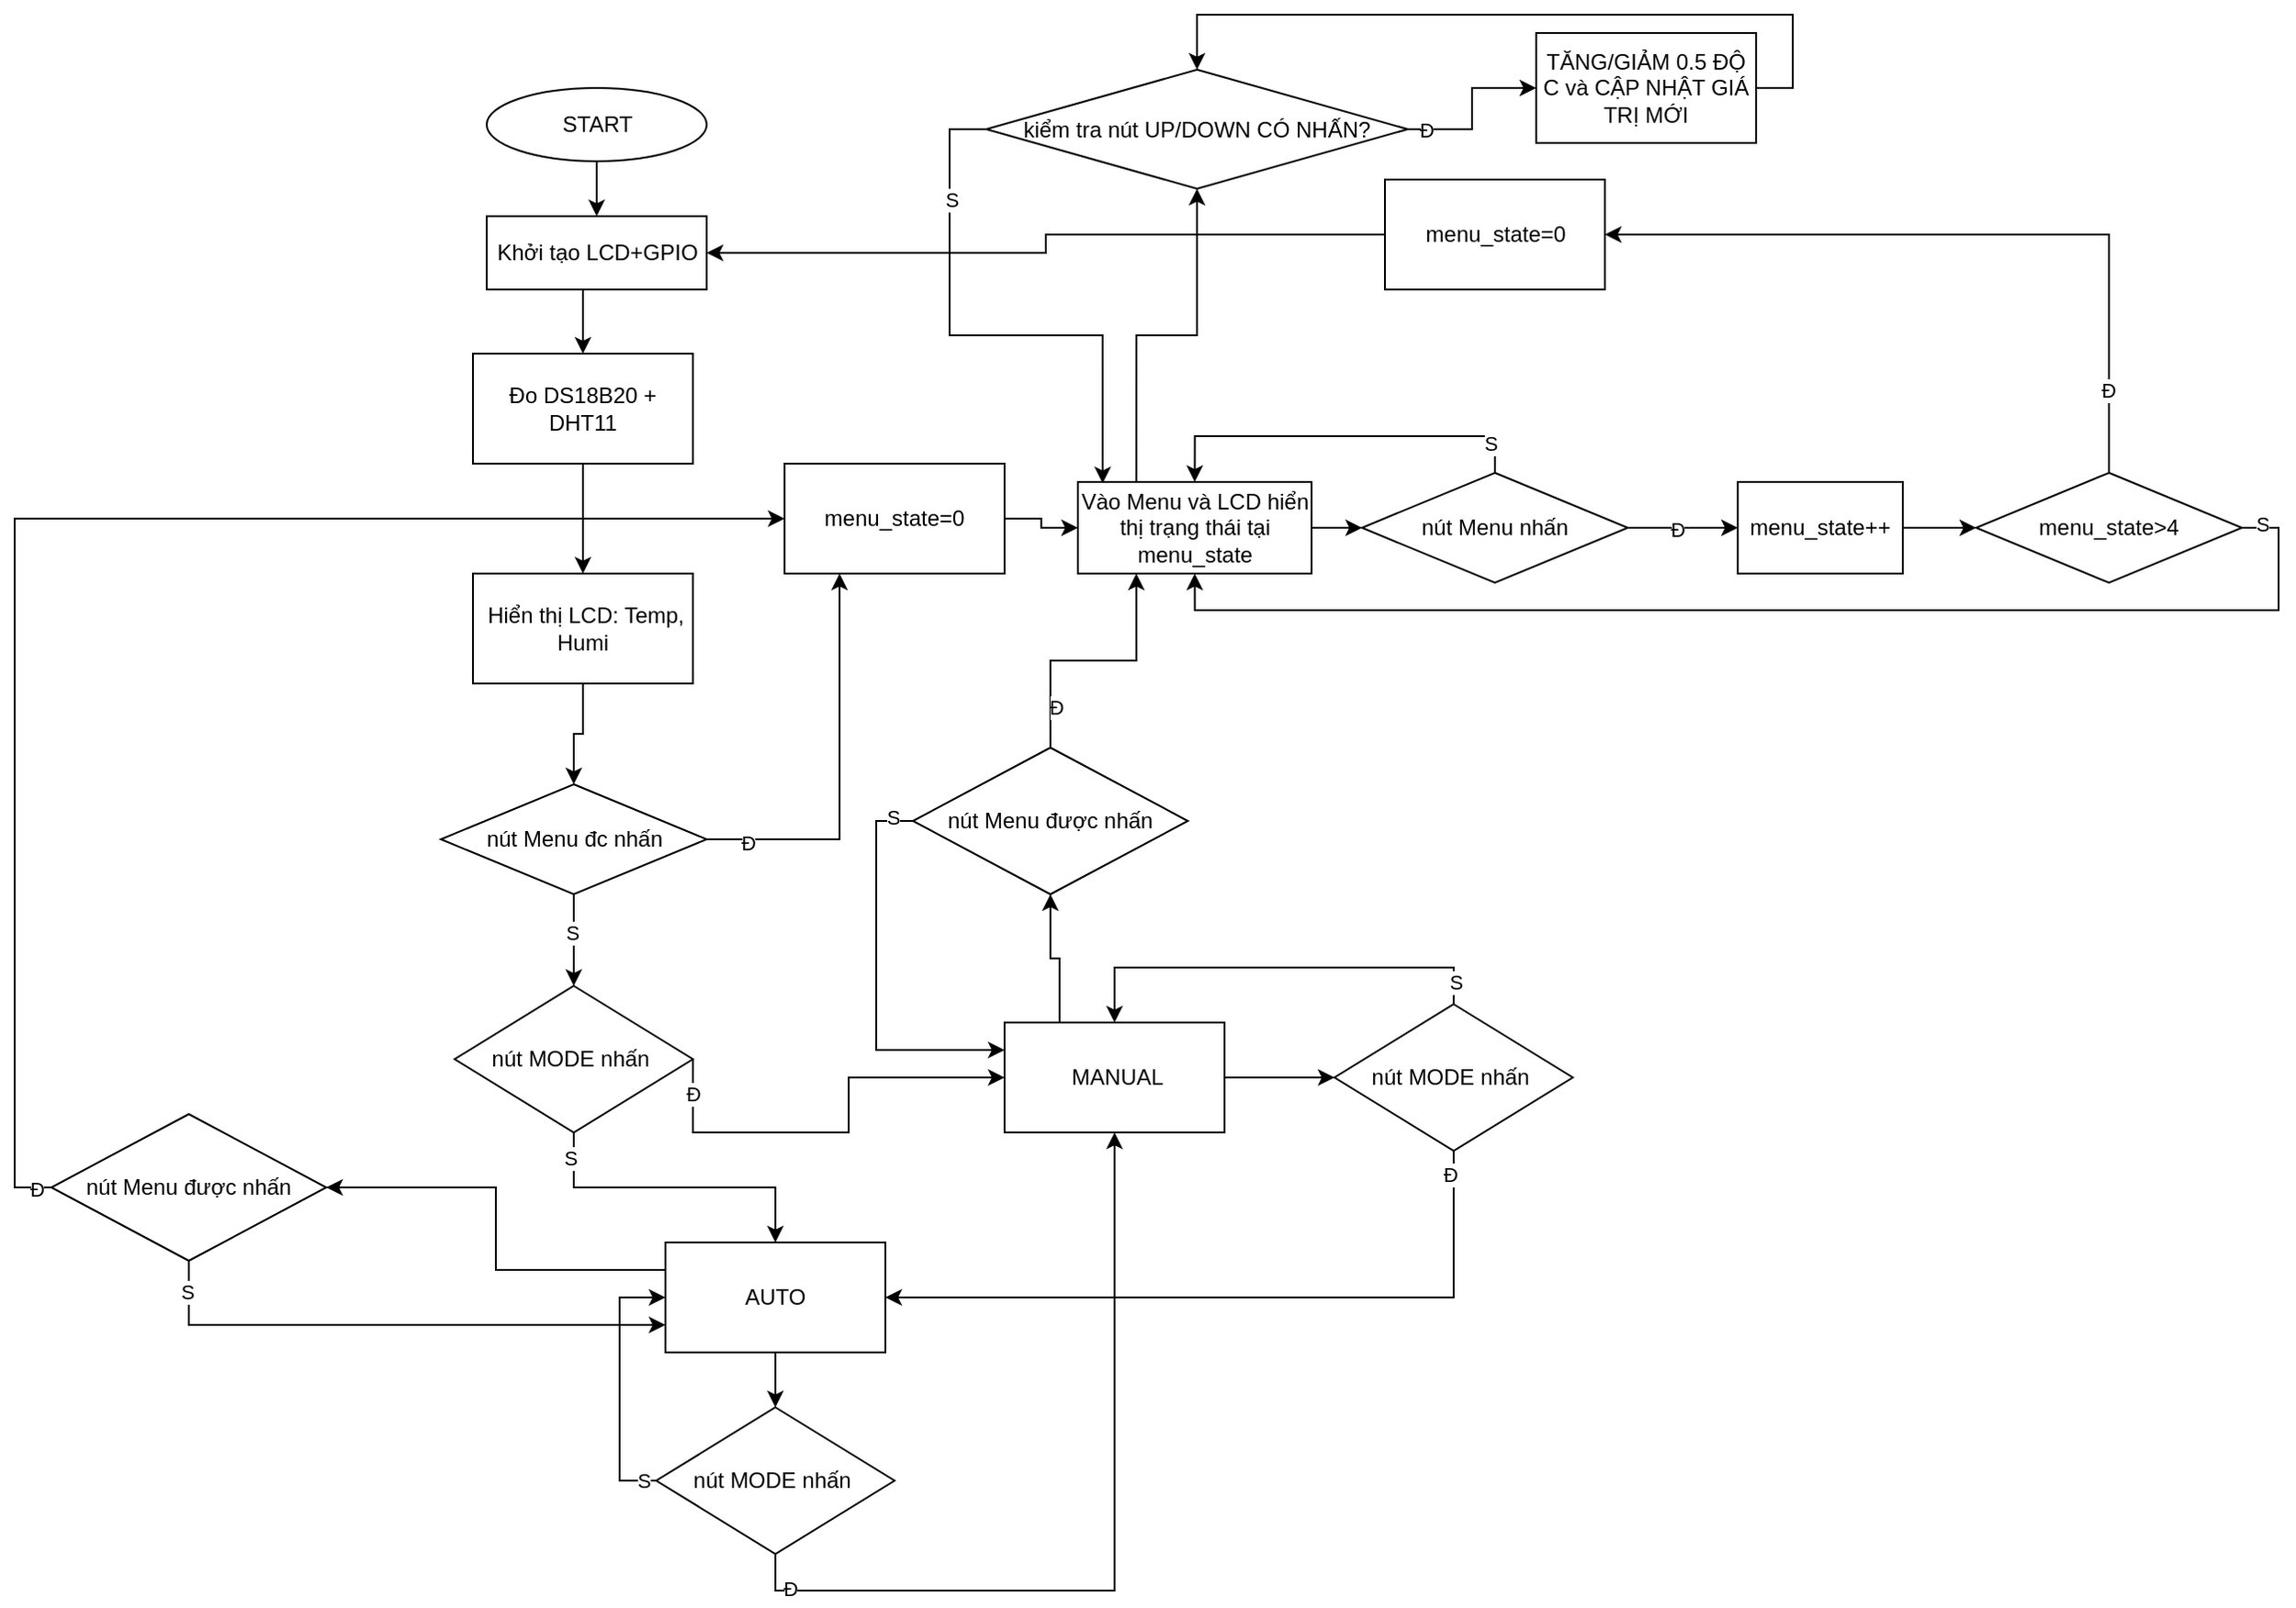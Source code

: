 <mxfile version="26.2.9">
  <diagram name="Page-1" id="l9Kzqq0qMRMQJfltJ0QI">
    <mxGraphModel dx="908" dy="489" grid="1" gridSize="10" guides="1" tooltips="1" connect="1" arrows="1" fold="1" page="1" pageScale="1" pageWidth="3300" pageHeight="4681" math="0" shadow="0">
      <root>
        <mxCell id="0" />
        <mxCell id="1" parent="0" />
        <mxCell id="YxmGQbVW7cjqFYO8cG6r-63" style="edgeStyle=orthogonalEdgeStyle;rounded=0;orthogonalLoop=1;jettySize=auto;html=1;exitX=0.5;exitY=1;exitDx=0;exitDy=0;entryX=0.5;entryY=0;entryDx=0;entryDy=0;" edge="1" parent="1" source="YxmGQbVW7cjqFYO8cG6r-1" target="YxmGQbVW7cjqFYO8cG6r-5">
          <mxGeometry relative="1" as="geometry" />
        </mxCell>
        <mxCell id="YxmGQbVW7cjqFYO8cG6r-1" value="START" style="ellipse;whiteSpace=wrap;html=1;" vertex="1" parent="1">
          <mxGeometry x="347.5" y="90" width="120" height="40" as="geometry" />
        </mxCell>
        <mxCell id="YxmGQbVW7cjqFYO8cG6r-82" style="edgeStyle=orthogonalEdgeStyle;rounded=0;orthogonalLoop=1;jettySize=auto;html=1;exitX=0.5;exitY=1;exitDx=0;exitDy=0;entryX=0.5;entryY=0;entryDx=0;entryDy=0;" edge="1" parent="1" source="YxmGQbVW7cjqFYO8cG6r-5" target="YxmGQbVW7cjqFYO8cG6r-20">
          <mxGeometry relative="1" as="geometry" />
        </mxCell>
        <mxCell id="YxmGQbVW7cjqFYO8cG6r-5" value="Khởi tạo LCD+GPIO" style="rounded=0;whiteSpace=wrap;html=1;" vertex="1" parent="1">
          <mxGeometry x="347.5" y="160" width="120" height="40" as="geometry" />
        </mxCell>
        <mxCell id="YxmGQbVW7cjqFYO8cG6r-73" style="edgeStyle=orthogonalEdgeStyle;rounded=0;orthogonalLoop=1;jettySize=auto;html=1;exitX=1;exitY=0.5;exitDx=0;exitDy=0;entryX=0;entryY=0.5;entryDx=0;entryDy=0;" edge="1" parent="1" source="YxmGQbVW7cjqFYO8cG6r-9" target="YxmGQbVW7cjqFYO8cG6r-11">
          <mxGeometry relative="1" as="geometry" />
        </mxCell>
        <mxCell id="YxmGQbVW7cjqFYO8cG6r-76" style="edgeStyle=orthogonalEdgeStyle;rounded=0;orthogonalLoop=1;jettySize=auto;html=1;exitX=0.25;exitY=0;exitDx=0;exitDy=0;entryX=0.5;entryY=1;entryDx=0;entryDy=0;" edge="1" parent="1" source="YxmGQbVW7cjqFYO8cG6r-9" target="YxmGQbVW7cjqFYO8cG6r-75">
          <mxGeometry relative="1" as="geometry" />
        </mxCell>
        <mxCell id="YxmGQbVW7cjqFYO8cG6r-9" value="Vào Menu và LCD hiển thị trạng thái tại menu_state" style="rounded=0;whiteSpace=wrap;html=1;" vertex="1" parent="1">
          <mxGeometry x="670" y="305" width="127.5" height="50" as="geometry" />
        </mxCell>
        <mxCell id="YxmGQbVW7cjqFYO8cG6r-17" style="edgeStyle=orthogonalEdgeStyle;rounded=0;orthogonalLoop=1;jettySize=auto;html=1;exitX=0.5;exitY=0;exitDx=0;exitDy=0;entryX=0.5;entryY=0;entryDx=0;entryDy=0;" edge="1" parent="1" source="YxmGQbVW7cjqFYO8cG6r-11" target="YxmGQbVW7cjqFYO8cG6r-9">
          <mxGeometry relative="1" as="geometry" />
        </mxCell>
        <mxCell id="YxmGQbVW7cjqFYO8cG6r-91" value="S" style="edgeLabel;html=1;align=center;verticalAlign=middle;resizable=0;points=[];" vertex="1" connectable="0" parent="YxmGQbVW7cjqFYO8cG6r-17">
          <mxGeometry x="-0.84" y="3" relative="1" as="geometry">
            <mxPoint as="offset" />
          </mxGeometry>
        </mxCell>
        <mxCell id="YxmGQbVW7cjqFYO8cG6r-70" style="edgeStyle=orthogonalEdgeStyle;rounded=0;orthogonalLoop=1;jettySize=auto;html=1;exitX=1;exitY=0.5;exitDx=0;exitDy=0;entryX=0;entryY=0.5;entryDx=0;entryDy=0;" edge="1" parent="1" source="YxmGQbVW7cjqFYO8cG6r-11" target="YxmGQbVW7cjqFYO8cG6r-13">
          <mxGeometry relative="1" as="geometry" />
        </mxCell>
        <mxCell id="YxmGQbVW7cjqFYO8cG6r-90" value="Đ" style="edgeLabel;html=1;align=center;verticalAlign=middle;resizable=0;points=[];" vertex="1" connectable="0" parent="YxmGQbVW7cjqFYO8cG6r-70">
          <mxGeometry x="-0.093" y="-1" relative="1" as="geometry">
            <mxPoint as="offset" />
          </mxGeometry>
        </mxCell>
        <mxCell id="YxmGQbVW7cjqFYO8cG6r-11" value="nút Menu nhấn" style="rhombus;whiteSpace=wrap;html=1;" vertex="1" parent="1">
          <mxGeometry x="825" y="300" width="145" height="60" as="geometry" />
        </mxCell>
        <mxCell id="YxmGQbVW7cjqFYO8cG6r-19" style="edgeStyle=orthogonalEdgeStyle;rounded=0;orthogonalLoop=1;jettySize=auto;html=1;exitX=1;exitY=0.5;exitDx=0;exitDy=0;entryX=0.5;entryY=1;entryDx=0;entryDy=0;" edge="1" parent="1" source="YxmGQbVW7cjqFYO8cG6r-12" target="YxmGQbVW7cjqFYO8cG6r-9">
          <mxGeometry relative="1" as="geometry" />
        </mxCell>
        <mxCell id="YxmGQbVW7cjqFYO8cG6r-93" value="S" style="edgeLabel;html=1;align=center;verticalAlign=middle;resizable=0;points=[];" vertex="1" connectable="0" parent="YxmGQbVW7cjqFYO8cG6r-19">
          <mxGeometry x="-0.967" y="2" relative="1" as="geometry">
            <mxPoint as="offset" />
          </mxGeometry>
        </mxCell>
        <mxCell id="YxmGQbVW7cjqFYO8cG6r-44" style="edgeStyle=orthogonalEdgeStyle;rounded=0;orthogonalLoop=1;jettySize=auto;html=1;exitX=0.5;exitY=0;exitDx=0;exitDy=0;entryX=1;entryY=0.5;entryDx=0;entryDy=0;" edge="1" parent="1" source="YxmGQbVW7cjqFYO8cG6r-12" target="YxmGQbVW7cjqFYO8cG6r-42">
          <mxGeometry relative="1" as="geometry" />
        </mxCell>
        <mxCell id="YxmGQbVW7cjqFYO8cG6r-92" value="Đ" style="edgeLabel;html=1;align=center;verticalAlign=middle;resizable=0;points=[];" vertex="1" connectable="0" parent="YxmGQbVW7cjqFYO8cG6r-44">
          <mxGeometry x="-0.779" y="1" relative="1" as="geometry">
            <mxPoint as="offset" />
          </mxGeometry>
        </mxCell>
        <mxCell id="YxmGQbVW7cjqFYO8cG6r-12" value="menu_state&amp;gt;4" style="rhombus;whiteSpace=wrap;html=1;" vertex="1" parent="1">
          <mxGeometry x="1160" y="300" width="145" height="60" as="geometry" />
        </mxCell>
        <mxCell id="YxmGQbVW7cjqFYO8cG6r-71" style="edgeStyle=orthogonalEdgeStyle;rounded=0;orthogonalLoop=1;jettySize=auto;html=1;exitX=1;exitY=0.5;exitDx=0;exitDy=0;entryX=0;entryY=0.5;entryDx=0;entryDy=0;" edge="1" parent="1" source="YxmGQbVW7cjqFYO8cG6r-13" target="YxmGQbVW7cjqFYO8cG6r-12">
          <mxGeometry relative="1" as="geometry" />
        </mxCell>
        <mxCell id="YxmGQbVW7cjqFYO8cG6r-13" value="menu_state++" style="rounded=0;whiteSpace=wrap;html=1;" vertex="1" parent="1">
          <mxGeometry x="1030" y="305" width="90" height="50" as="geometry" />
        </mxCell>
        <mxCell id="YxmGQbVW7cjqFYO8cG6r-67" style="edgeStyle=orthogonalEdgeStyle;rounded=0;orthogonalLoop=1;jettySize=auto;html=1;exitX=0.5;exitY=1;exitDx=0;exitDy=0;" edge="1" parent="1" source="YxmGQbVW7cjqFYO8cG6r-20" target="YxmGQbVW7cjqFYO8cG6r-21">
          <mxGeometry relative="1" as="geometry" />
        </mxCell>
        <mxCell id="YxmGQbVW7cjqFYO8cG6r-20" value="Đo DS18B20 + DHT11" style="rounded=0;whiteSpace=wrap;html=1;" vertex="1" parent="1">
          <mxGeometry x="340" y="235" width="120" height="60" as="geometry" />
        </mxCell>
        <mxCell id="YxmGQbVW7cjqFYO8cG6r-86" style="edgeStyle=orthogonalEdgeStyle;rounded=0;orthogonalLoop=1;jettySize=auto;html=1;exitX=0.5;exitY=1;exitDx=0;exitDy=0;entryX=0.5;entryY=0;entryDx=0;entryDy=0;" edge="1" parent="1" source="YxmGQbVW7cjqFYO8cG6r-21" target="YxmGQbVW7cjqFYO8cG6r-83">
          <mxGeometry relative="1" as="geometry" />
        </mxCell>
        <mxCell id="YxmGQbVW7cjqFYO8cG6r-21" value="&amp;nbsp;Hiển thị LCD: Temp, Humi" style="rounded=0;whiteSpace=wrap;html=1;" vertex="1" parent="1">
          <mxGeometry x="340" y="355" width="120" height="60" as="geometry" />
        </mxCell>
        <mxCell id="YxmGQbVW7cjqFYO8cG6r-30" style="edgeStyle=orthogonalEdgeStyle;rounded=0;orthogonalLoop=1;jettySize=auto;html=1;exitX=0.5;exitY=1;exitDx=0;exitDy=0;entryX=0.5;entryY=0;entryDx=0;entryDy=0;" edge="1" parent="1" source="YxmGQbVW7cjqFYO8cG6r-23" target="YxmGQbVW7cjqFYO8cG6r-26">
          <mxGeometry relative="1" as="geometry" />
        </mxCell>
        <mxCell id="YxmGQbVW7cjqFYO8cG6r-106" value="S" style="edgeLabel;html=1;align=center;verticalAlign=middle;resizable=0;points=[];" vertex="1" connectable="0" parent="YxmGQbVW7cjqFYO8cG6r-30">
          <mxGeometry x="-0.84" y="-2" relative="1" as="geometry">
            <mxPoint as="offset" />
          </mxGeometry>
        </mxCell>
        <mxCell id="YxmGQbVW7cjqFYO8cG6r-40" style="edgeStyle=orthogonalEdgeStyle;rounded=0;orthogonalLoop=1;jettySize=auto;html=1;exitX=1;exitY=0.5;exitDx=0;exitDy=0;entryX=0;entryY=0.5;entryDx=0;entryDy=0;" edge="1" parent="1" source="YxmGQbVW7cjqFYO8cG6r-23" target="YxmGQbVW7cjqFYO8cG6r-24">
          <mxGeometry relative="1" as="geometry">
            <Array as="points">
              <mxPoint x="460" y="660" />
              <mxPoint x="545" y="660" />
              <mxPoint x="545" y="630" />
            </Array>
          </mxGeometry>
        </mxCell>
        <mxCell id="YxmGQbVW7cjqFYO8cG6r-105" value="Đ" style="edgeLabel;html=1;align=center;verticalAlign=middle;resizable=0;points=[];" vertex="1" connectable="0" parent="YxmGQbVW7cjqFYO8cG6r-40">
          <mxGeometry x="-0.843" relative="1" as="geometry">
            <mxPoint as="offset" />
          </mxGeometry>
        </mxCell>
        <mxCell id="YxmGQbVW7cjqFYO8cG6r-23" value="nút MODE nhấn&amp;nbsp;" style="rhombus;whiteSpace=wrap;html=1;" vertex="1" parent="1">
          <mxGeometry x="330" y="580" width="130" height="80" as="geometry" />
        </mxCell>
        <mxCell id="YxmGQbVW7cjqFYO8cG6r-38" style="edgeStyle=orthogonalEdgeStyle;rounded=0;orthogonalLoop=1;jettySize=auto;html=1;exitX=1;exitY=0.5;exitDx=0;exitDy=0;entryX=0;entryY=0.5;entryDx=0;entryDy=0;" edge="1" parent="1" source="YxmGQbVW7cjqFYO8cG6r-24" target="YxmGQbVW7cjqFYO8cG6r-25">
          <mxGeometry relative="1" as="geometry" />
        </mxCell>
        <mxCell id="YxmGQbVW7cjqFYO8cG6r-62" style="edgeStyle=orthogonalEdgeStyle;rounded=0;orthogonalLoop=1;jettySize=auto;html=1;exitX=0.25;exitY=0;exitDx=0;exitDy=0;entryX=0.5;entryY=1;entryDx=0;entryDy=0;" edge="1" parent="1" source="YxmGQbVW7cjqFYO8cG6r-24" target="YxmGQbVW7cjqFYO8cG6r-54">
          <mxGeometry relative="1" as="geometry" />
        </mxCell>
        <mxCell id="YxmGQbVW7cjqFYO8cG6r-24" value="&amp;nbsp;MANUAL" style="rounded=0;whiteSpace=wrap;html=1;" vertex="1" parent="1">
          <mxGeometry x="630" y="600" width="120" height="60" as="geometry" />
        </mxCell>
        <mxCell id="YxmGQbVW7cjqFYO8cG6r-35" style="edgeStyle=orthogonalEdgeStyle;rounded=0;orthogonalLoop=1;jettySize=auto;html=1;exitX=0.5;exitY=1;exitDx=0;exitDy=0;entryX=1;entryY=0.5;entryDx=0;entryDy=0;" edge="1" parent="1" source="YxmGQbVW7cjqFYO8cG6r-25" target="YxmGQbVW7cjqFYO8cG6r-26">
          <mxGeometry relative="1" as="geometry" />
        </mxCell>
        <mxCell id="YxmGQbVW7cjqFYO8cG6r-98" value="Đ" style="edgeLabel;html=1;align=center;verticalAlign=middle;resizable=0;points=[];" vertex="1" connectable="0" parent="YxmGQbVW7cjqFYO8cG6r-35">
          <mxGeometry x="-0.937" y="-2" relative="1" as="geometry">
            <mxPoint as="offset" />
          </mxGeometry>
        </mxCell>
        <mxCell id="YxmGQbVW7cjqFYO8cG6r-39" style="edgeStyle=orthogonalEdgeStyle;rounded=0;orthogonalLoop=1;jettySize=auto;html=1;exitX=0.5;exitY=0;exitDx=0;exitDy=0;entryX=0.5;entryY=0;entryDx=0;entryDy=0;" edge="1" parent="1" source="YxmGQbVW7cjqFYO8cG6r-25" target="YxmGQbVW7cjqFYO8cG6r-24">
          <mxGeometry relative="1" as="geometry" />
        </mxCell>
        <mxCell id="YxmGQbVW7cjqFYO8cG6r-99" value="S" style="edgeLabel;html=1;align=center;verticalAlign=middle;resizable=0;points=[];" vertex="1" connectable="0" parent="YxmGQbVW7cjqFYO8cG6r-39">
          <mxGeometry x="-0.897" y="-1" relative="1" as="geometry">
            <mxPoint as="offset" />
          </mxGeometry>
        </mxCell>
        <mxCell id="YxmGQbVW7cjqFYO8cG6r-25" value="nút MODE nhấn&amp;nbsp;" style="rhombus;whiteSpace=wrap;html=1;" vertex="1" parent="1">
          <mxGeometry x="810" y="590" width="130" height="80" as="geometry" />
        </mxCell>
        <mxCell id="YxmGQbVW7cjqFYO8cG6r-31" style="edgeStyle=orthogonalEdgeStyle;rounded=0;orthogonalLoop=1;jettySize=auto;html=1;exitX=0.5;exitY=1;exitDx=0;exitDy=0;entryX=0.5;entryY=0;entryDx=0;entryDy=0;" edge="1" parent="1" source="YxmGQbVW7cjqFYO8cG6r-26" target="YxmGQbVW7cjqFYO8cG6r-27">
          <mxGeometry relative="1" as="geometry" />
        </mxCell>
        <mxCell id="YxmGQbVW7cjqFYO8cG6r-51" style="edgeStyle=orthogonalEdgeStyle;rounded=0;orthogonalLoop=1;jettySize=auto;html=1;exitX=0;exitY=0.25;exitDx=0;exitDy=0;entryX=1;entryY=0.5;entryDx=0;entryDy=0;" edge="1" parent="1" source="YxmGQbVW7cjqFYO8cG6r-26" target="YxmGQbVW7cjqFYO8cG6r-50">
          <mxGeometry relative="1" as="geometry" />
        </mxCell>
        <mxCell id="YxmGQbVW7cjqFYO8cG6r-26" value="AUTO" style="rounded=0;whiteSpace=wrap;html=1;" vertex="1" parent="1">
          <mxGeometry x="445" y="720" width="120" height="60" as="geometry" />
        </mxCell>
        <mxCell id="YxmGQbVW7cjqFYO8cG6r-34" style="edgeStyle=orthogonalEdgeStyle;rounded=0;orthogonalLoop=1;jettySize=auto;html=1;exitX=0.5;exitY=1;exitDx=0;exitDy=0;entryX=0.5;entryY=1;entryDx=0;entryDy=0;" edge="1" parent="1" source="YxmGQbVW7cjqFYO8cG6r-27" target="YxmGQbVW7cjqFYO8cG6r-24">
          <mxGeometry relative="1" as="geometry" />
        </mxCell>
        <mxCell id="YxmGQbVW7cjqFYO8cG6r-101" value="Đ" style="edgeLabel;html=1;align=center;verticalAlign=middle;resizable=0;points=[];" vertex="1" connectable="0" parent="YxmGQbVW7cjqFYO8cG6r-34">
          <mxGeometry x="-0.877" y="1" relative="1" as="geometry">
            <mxPoint as="offset" />
          </mxGeometry>
        </mxCell>
        <mxCell id="YxmGQbVW7cjqFYO8cG6r-41" style="edgeStyle=orthogonalEdgeStyle;rounded=0;orthogonalLoop=1;jettySize=auto;html=1;exitX=0;exitY=0.5;exitDx=0;exitDy=0;entryX=0;entryY=0.5;entryDx=0;entryDy=0;" edge="1" parent="1" source="YxmGQbVW7cjqFYO8cG6r-27" target="YxmGQbVW7cjqFYO8cG6r-26">
          <mxGeometry relative="1" as="geometry" />
        </mxCell>
        <mxCell id="YxmGQbVW7cjqFYO8cG6r-100" value="S" style="edgeLabel;html=1;align=center;verticalAlign=middle;resizable=0;points=[];" vertex="1" connectable="0" parent="YxmGQbVW7cjqFYO8cG6r-41">
          <mxGeometry x="-0.902" relative="1" as="geometry">
            <mxPoint as="offset" />
          </mxGeometry>
        </mxCell>
        <mxCell id="YxmGQbVW7cjqFYO8cG6r-27" value="nút MODE nhấn&amp;nbsp;" style="rhombus;whiteSpace=wrap;html=1;" vertex="1" parent="1">
          <mxGeometry x="440" y="810" width="130" height="80" as="geometry" />
        </mxCell>
        <mxCell id="YxmGQbVW7cjqFYO8cG6r-45" style="edgeStyle=orthogonalEdgeStyle;rounded=0;orthogonalLoop=1;jettySize=auto;html=1;exitX=0;exitY=0.5;exitDx=0;exitDy=0;entryX=1;entryY=0.5;entryDx=0;entryDy=0;" edge="1" parent="1" source="YxmGQbVW7cjqFYO8cG6r-42" target="YxmGQbVW7cjqFYO8cG6r-5">
          <mxGeometry relative="1" as="geometry" />
        </mxCell>
        <mxCell id="YxmGQbVW7cjqFYO8cG6r-42" value="menu_state=0" style="rounded=0;whiteSpace=wrap;html=1;" vertex="1" parent="1">
          <mxGeometry x="837.5" y="140" width="120" height="60" as="geometry" />
        </mxCell>
        <mxCell id="YxmGQbVW7cjqFYO8cG6r-52" style="edgeStyle=orthogonalEdgeStyle;rounded=0;orthogonalLoop=1;jettySize=auto;html=1;exitX=0.5;exitY=1;exitDx=0;exitDy=0;entryX=0;entryY=0.75;entryDx=0;entryDy=0;" edge="1" parent="1" source="YxmGQbVW7cjqFYO8cG6r-50" target="YxmGQbVW7cjqFYO8cG6r-26">
          <mxGeometry relative="1" as="geometry" />
        </mxCell>
        <mxCell id="YxmGQbVW7cjqFYO8cG6r-108" value="S" style="edgeLabel;html=1;align=center;verticalAlign=middle;resizable=0;points=[];" vertex="1" connectable="0" parent="YxmGQbVW7cjqFYO8cG6r-52">
          <mxGeometry x="-0.889" y="-1" relative="1" as="geometry">
            <mxPoint as="offset" />
          </mxGeometry>
        </mxCell>
        <mxCell id="YxmGQbVW7cjqFYO8cG6r-58" style="edgeStyle=orthogonalEdgeStyle;rounded=0;orthogonalLoop=1;jettySize=auto;html=1;exitX=0;exitY=0.5;exitDx=0;exitDy=0;entryX=0;entryY=0.5;entryDx=0;entryDy=0;" edge="1" parent="1" source="YxmGQbVW7cjqFYO8cG6r-50" target="YxmGQbVW7cjqFYO8cG6r-57">
          <mxGeometry relative="1" as="geometry" />
        </mxCell>
        <mxCell id="YxmGQbVW7cjqFYO8cG6r-107" value="Đ" style="edgeLabel;html=1;align=center;verticalAlign=middle;resizable=0;points=[];" vertex="1" connectable="0" parent="YxmGQbVW7cjqFYO8cG6r-58">
          <mxGeometry x="-0.98" y="1" relative="1" as="geometry">
            <mxPoint as="offset" />
          </mxGeometry>
        </mxCell>
        <mxCell id="YxmGQbVW7cjqFYO8cG6r-50" value="nút Menu được nhấn" style="rhombus;whiteSpace=wrap;html=1;" vertex="1" parent="1">
          <mxGeometry x="110" y="650" width="150" height="80" as="geometry" />
        </mxCell>
        <mxCell id="YxmGQbVW7cjqFYO8cG6r-56" style="edgeStyle=orthogonalEdgeStyle;rounded=0;orthogonalLoop=1;jettySize=auto;html=1;exitX=0.5;exitY=0;exitDx=0;exitDy=0;entryX=0.25;entryY=1;entryDx=0;entryDy=0;" edge="1" parent="1" source="YxmGQbVW7cjqFYO8cG6r-54" target="YxmGQbVW7cjqFYO8cG6r-9">
          <mxGeometry relative="1" as="geometry" />
        </mxCell>
        <mxCell id="YxmGQbVW7cjqFYO8cG6r-97" value="Đ" style="edgeLabel;html=1;align=center;verticalAlign=middle;resizable=0;points=[];" vertex="1" connectable="0" parent="YxmGQbVW7cjqFYO8cG6r-56">
          <mxGeometry x="-0.693" y="-3" relative="1" as="geometry">
            <mxPoint as="offset" />
          </mxGeometry>
        </mxCell>
        <mxCell id="YxmGQbVW7cjqFYO8cG6r-95" style="edgeStyle=orthogonalEdgeStyle;rounded=0;orthogonalLoop=1;jettySize=auto;html=1;exitX=0;exitY=0.5;exitDx=0;exitDy=0;entryX=0;entryY=0.25;entryDx=0;entryDy=0;" edge="1" parent="1" source="YxmGQbVW7cjqFYO8cG6r-54" target="YxmGQbVW7cjqFYO8cG6r-24">
          <mxGeometry relative="1" as="geometry" />
        </mxCell>
        <mxCell id="YxmGQbVW7cjqFYO8cG6r-96" value="S" style="edgeLabel;html=1;align=center;verticalAlign=middle;resizable=0;points=[];" vertex="1" connectable="0" parent="YxmGQbVW7cjqFYO8cG6r-95">
          <mxGeometry x="-0.896" y="-2" relative="1" as="geometry">
            <mxPoint as="offset" />
          </mxGeometry>
        </mxCell>
        <mxCell id="YxmGQbVW7cjqFYO8cG6r-54" value="nút Menu được nhấn" style="rhombus;whiteSpace=wrap;html=1;" vertex="1" parent="1">
          <mxGeometry x="580" y="450" width="150" height="80" as="geometry" />
        </mxCell>
        <mxCell id="YxmGQbVW7cjqFYO8cG6r-69" style="edgeStyle=orthogonalEdgeStyle;rounded=0;orthogonalLoop=1;jettySize=auto;html=1;exitX=1;exitY=0.5;exitDx=0;exitDy=0;entryX=0;entryY=0.5;entryDx=0;entryDy=0;" edge="1" parent="1" source="YxmGQbVW7cjqFYO8cG6r-57" target="YxmGQbVW7cjqFYO8cG6r-9">
          <mxGeometry relative="1" as="geometry" />
        </mxCell>
        <mxCell id="YxmGQbVW7cjqFYO8cG6r-57" value="menu_state=0" style="rounded=0;whiteSpace=wrap;html=1;" vertex="1" parent="1">
          <mxGeometry x="510" y="295" width="120" height="60" as="geometry" />
        </mxCell>
        <mxCell id="YxmGQbVW7cjqFYO8cG6r-79" style="edgeStyle=orthogonalEdgeStyle;rounded=0;orthogonalLoop=1;jettySize=auto;html=1;exitX=1;exitY=0.5;exitDx=0;exitDy=0;entryX=0;entryY=0.5;entryDx=0;entryDy=0;" edge="1" parent="1" source="YxmGQbVW7cjqFYO8cG6r-75" target="YxmGQbVW7cjqFYO8cG6r-78">
          <mxGeometry relative="1" as="geometry" />
        </mxCell>
        <mxCell id="YxmGQbVW7cjqFYO8cG6r-88" value="Đ" style="edgeLabel;html=1;align=center;verticalAlign=middle;resizable=0;points=[];" vertex="1" connectable="0" parent="YxmGQbVW7cjqFYO8cG6r-79">
          <mxGeometry x="-0.784" relative="1" as="geometry">
            <mxPoint as="offset" />
          </mxGeometry>
        </mxCell>
        <mxCell id="YxmGQbVW7cjqFYO8cG6r-75" value="kiểm tra nút UP/DOWN CÓ NHẤN?" style="rhombus;whiteSpace=wrap;html=1;" vertex="1" parent="1">
          <mxGeometry x="620" y="80" width="230" height="65" as="geometry" />
        </mxCell>
        <mxCell id="YxmGQbVW7cjqFYO8cG6r-77" style="edgeStyle=orthogonalEdgeStyle;rounded=0;orthogonalLoop=1;jettySize=auto;html=1;exitX=0;exitY=0.5;exitDx=0;exitDy=0;entryX=0.106;entryY=0.015;entryDx=0;entryDy=0;entryPerimeter=0;" edge="1" parent="1" source="YxmGQbVW7cjqFYO8cG6r-75" target="YxmGQbVW7cjqFYO8cG6r-9">
          <mxGeometry relative="1" as="geometry" />
        </mxCell>
        <mxCell id="YxmGQbVW7cjqFYO8cG6r-89" value="S" style="edgeLabel;html=1;align=center;verticalAlign=middle;resizable=0;points=[];" vertex="1" connectable="0" parent="YxmGQbVW7cjqFYO8cG6r-77">
          <mxGeometry x="-0.607" y="1" relative="1" as="geometry">
            <mxPoint as="offset" />
          </mxGeometry>
        </mxCell>
        <mxCell id="YxmGQbVW7cjqFYO8cG6r-81" style="edgeStyle=orthogonalEdgeStyle;rounded=0;orthogonalLoop=1;jettySize=auto;html=1;exitX=1;exitY=0.5;exitDx=0;exitDy=0;entryX=0.5;entryY=0;entryDx=0;entryDy=0;" edge="1" parent="1" source="YxmGQbVW7cjqFYO8cG6r-78" target="YxmGQbVW7cjqFYO8cG6r-75">
          <mxGeometry relative="1" as="geometry">
            <Array as="points">
              <mxPoint x="1060" y="90" />
              <mxPoint x="1060" y="50" />
              <mxPoint x="735" y="50" />
            </Array>
          </mxGeometry>
        </mxCell>
        <mxCell id="YxmGQbVW7cjqFYO8cG6r-78" value="TĂNG/GIẢM 0.5 ĐỘ C và CẬP NHẬT GIÁ TRỊ MỚI" style="rounded=0;whiteSpace=wrap;html=1;" vertex="1" parent="1">
          <mxGeometry x="920" y="60" width="120" height="60" as="geometry" />
        </mxCell>
        <mxCell id="YxmGQbVW7cjqFYO8cG6r-87" style="edgeStyle=orthogonalEdgeStyle;rounded=0;orthogonalLoop=1;jettySize=auto;html=1;exitX=0.5;exitY=1;exitDx=0;exitDy=0;" edge="1" parent="1" source="YxmGQbVW7cjqFYO8cG6r-83" target="YxmGQbVW7cjqFYO8cG6r-23">
          <mxGeometry relative="1" as="geometry" />
        </mxCell>
        <mxCell id="YxmGQbVW7cjqFYO8cG6r-104" value="S" style="edgeLabel;html=1;align=center;verticalAlign=middle;resizable=0;points=[];" vertex="1" connectable="0" parent="YxmGQbVW7cjqFYO8cG6r-87">
          <mxGeometry x="-0.174" y="-1" relative="1" as="geometry">
            <mxPoint as="offset" />
          </mxGeometry>
        </mxCell>
        <mxCell id="YxmGQbVW7cjqFYO8cG6r-102" style="edgeStyle=orthogonalEdgeStyle;rounded=0;orthogonalLoop=1;jettySize=auto;html=1;exitX=1;exitY=0.5;exitDx=0;exitDy=0;entryX=0.25;entryY=1;entryDx=0;entryDy=0;" edge="1" parent="1" source="YxmGQbVW7cjqFYO8cG6r-83" target="YxmGQbVW7cjqFYO8cG6r-57">
          <mxGeometry relative="1" as="geometry" />
        </mxCell>
        <mxCell id="YxmGQbVW7cjqFYO8cG6r-103" value="Đ" style="edgeLabel;html=1;align=center;verticalAlign=middle;resizable=0;points=[];" vertex="1" connectable="0" parent="YxmGQbVW7cjqFYO8cG6r-102">
          <mxGeometry x="-0.795" y="-2" relative="1" as="geometry">
            <mxPoint as="offset" />
          </mxGeometry>
        </mxCell>
        <mxCell id="YxmGQbVW7cjqFYO8cG6r-83" value="nút Menu đc nhấn" style="rhombus;whiteSpace=wrap;html=1;" vertex="1" parent="1">
          <mxGeometry x="322.5" y="470" width="145" height="60" as="geometry" />
        </mxCell>
      </root>
    </mxGraphModel>
  </diagram>
</mxfile>
